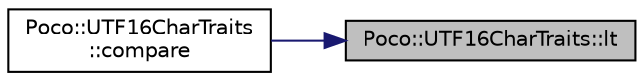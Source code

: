 digraph "Poco::UTF16CharTraits::lt"
{
 // LATEX_PDF_SIZE
  edge [fontname="Helvetica",fontsize="10",labelfontname="Helvetica",labelfontsize="10"];
  node [fontname="Helvetica",fontsize="10",shape=record];
  rankdir="RL";
  Node1 [label="Poco::UTF16CharTraits::lt",height=0.2,width=0.4,color="black", fillcolor="grey75", style="filled", fontcolor="black",tooltip=" "];
  Node1 -> Node2 [dir="back",color="midnightblue",fontsize="10",style="solid",fontname="Helvetica"];
  Node2 [label="Poco::UTF16CharTraits\l::compare",height=0.2,width=0.4,color="black", fillcolor="white", style="filled",URL="$structPoco_1_1UTF16CharTraits.html#afcf79751b7df7b8ddcd0f2639a64e211",tooltip=" "];
}

